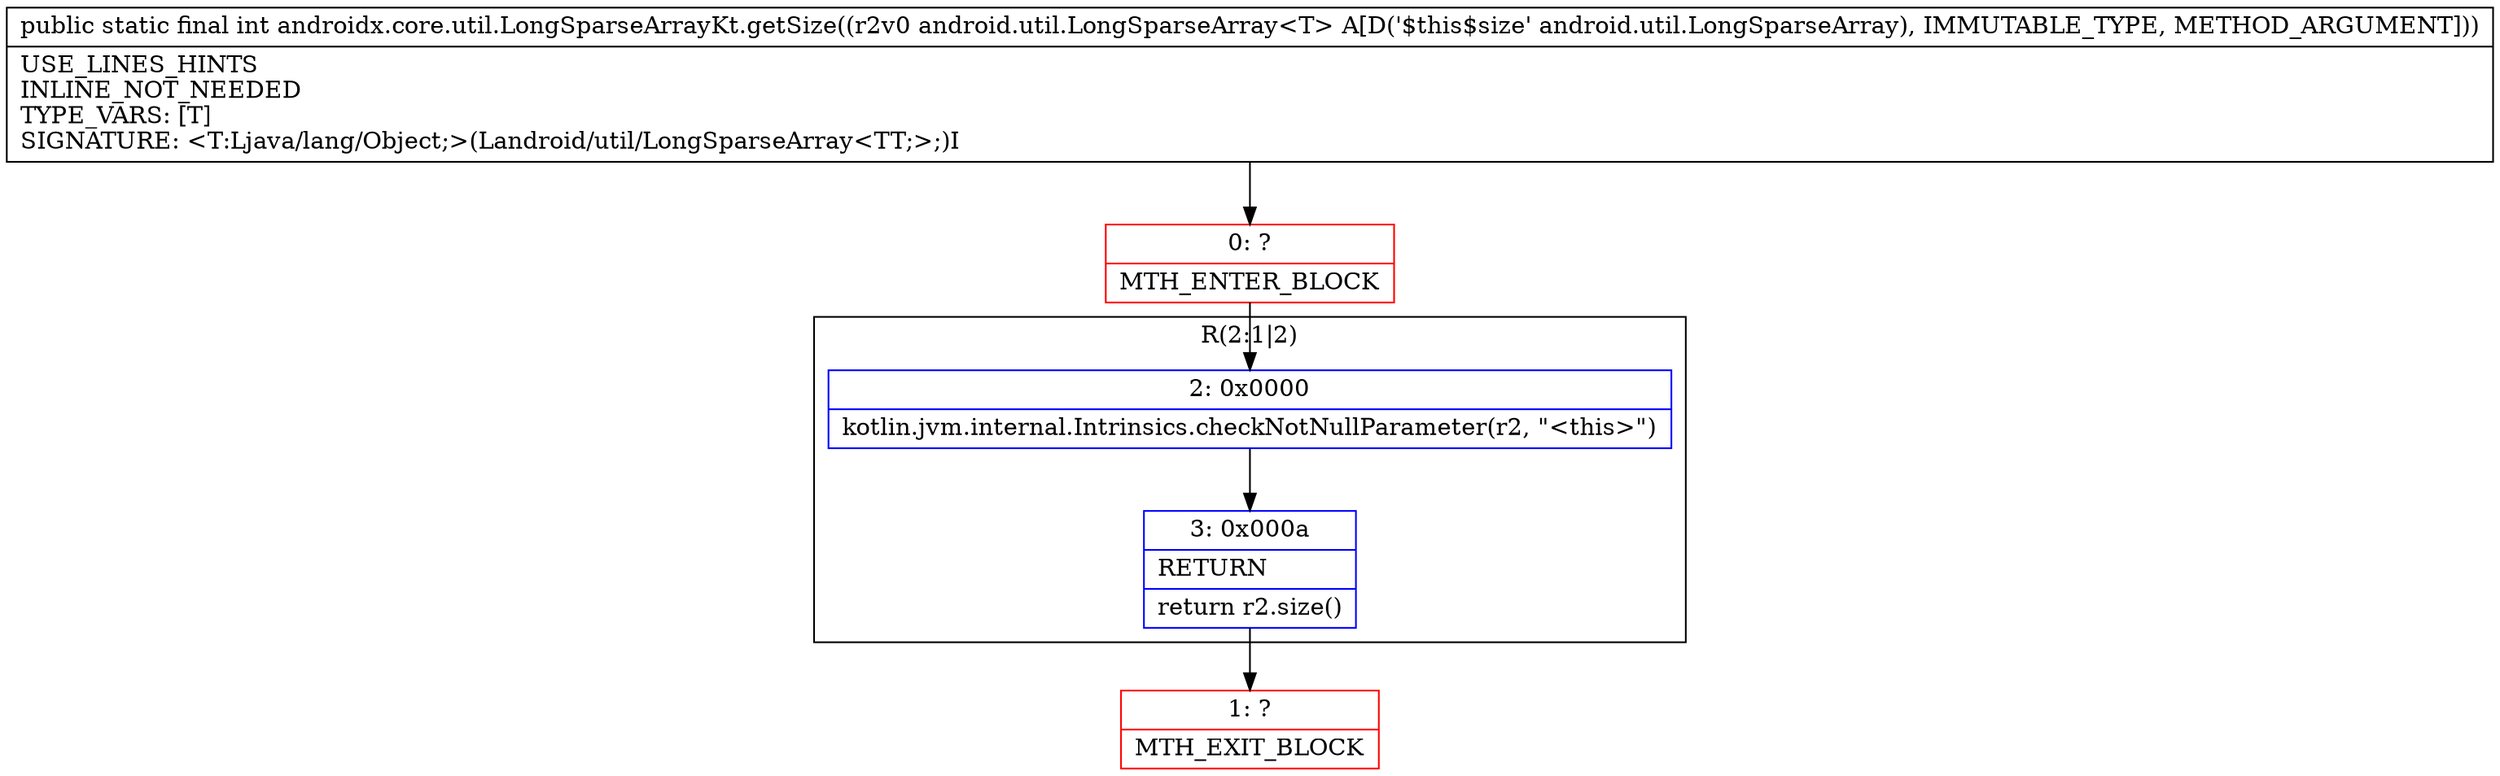 digraph "CFG forandroidx.core.util.LongSparseArrayKt.getSize(Landroid\/util\/LongSparseArray;)I" {
subgraph cluster_Region_2045103313 {
label = "R(2:1|2)";
node [shape=record,color=blue];
Node_2 [shape=record,label="{2\:\ 0x0000|kotlin.jvm.internal.Intrinsics.checkNotNullParameter(r2, \"\<this\>\")\l}"];
Node_3 [shape=record,label="{3\:\ 0x000a|RETURN\l|return r2.size()\l}"];
}
Node_0 [shape=record,color=red,label="{0\:\ ?|MTH_ENTER_BLOCK\l}"];
Node_1 [shape=record,color=red,label="{1\:\ ?|MTH_EXIT_BLOCK\l}"];
MethodNode[shape=record,label="{public static final int androidx.core.util.LongSparseArrayKt.getSize((r2v0 android.util.LongSparseArray\<T\> A[D('$this$size' android.util.LongSparseArray), IMMUTABLE_TYPE, METHOD_ARGUMENT]))  | USE_LINES_HINTS\lINLINE_NOT_NEEDED\lTYPE_VARS: [T]\lSIGNATURE: \<T:Ljava\/lang\/Object;\>(Landroid\/util\/LongSparseArray\<TT;\>;)I\l}"];
MethodNode -> Node_0;Node_2 -> Node_3;
Node_3 -> Node_1;
Node_0 -> Node_2;
}

